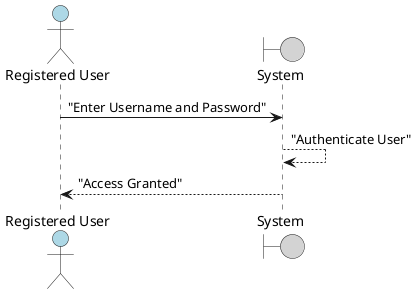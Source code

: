 @startuml

actor "Registered User" as RegisteredUser #lightblue
boundary "System" as System #lightgrey

RegisteredUser -> System : "Enter Username and Password"
System --> System : "Authenticate User"
System --> RegisteredUser : "Access Granted"

@enduml

